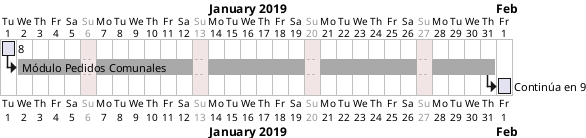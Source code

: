 @startgantt Diagrama de Gantt 9
project starts the 2019/01/01
sunday are closed
[8] lasts 1 days
[Módulo Pedidos Comunales] lasts 26 days

[Módulo Pedidos Comunales] starts at [8]'s end

[Continúa en 9] starts at [Módulo Pedidos Comunales]'s end

[Módulo Pedidos Comunales] is colored in DarkGrey
@endgantt